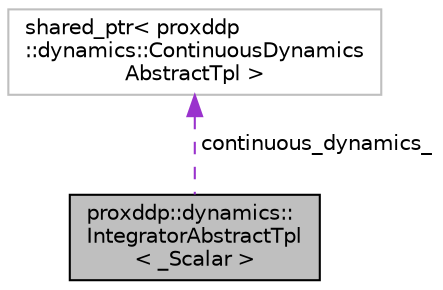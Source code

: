 digraph "proxddp::dynamics::IntegratorAbstractTpl&lt; _Scalar &gt;"
{
 // LATEX_PDF_SIZE
  bgcolor="transparent";
  edge [fontname="Helvetica",fontsize="10",labelfontname="Helvetica",labelfontsize="10"];
  node [fontname="Helvetica",fontsize="10",shape=record];
  Node1 [label="proxddp::dynamics::\lIntegratorAbstractTpl\l\< _Scalar \>",height=0.2,width=0.4,color="black", fillcolor="grey75", style="filled", fontcolor="black",tooltip="Base class for (implicit) numerical integrators."];
  Node2 -> Node1 [dir="back",color="darkorchid3",fontsize="10",style="dashed",label=" continuous_dynamics_" ,fontname="Helvetica"];
  Node2 [label="shared_ptr\< proxddp\l::dynamics::ContinuousDynamics\lAbstractTpl \>",height=0.2,width=0.4,color="grey75",tooltip=" "];
}
